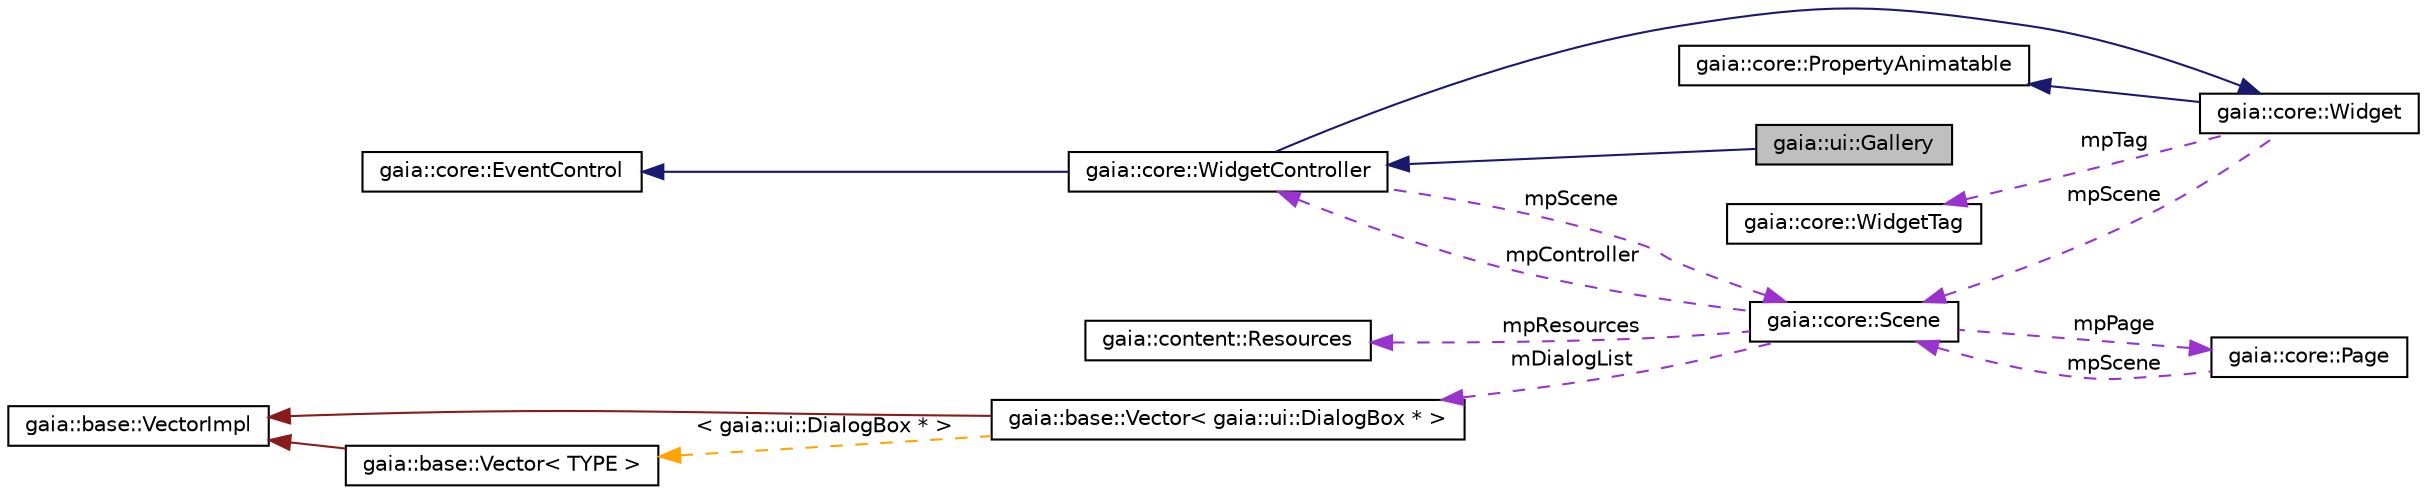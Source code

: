 digraph G
{
  edge [fontname="Helvetica",fontsize="10",labelfontname="Helvetica",labelfontsize="10"];
  node [fontname="Helvetica",fontsize="10",shape=record];
  rankdir=LR;
  Node1 [label="gaia::ui::Gallery",height=0.2,width=0.4,color="black", fillcolor="grey75", style="filled" fontcolor="black"];
  Node2 -> Node1 [dir=back,color="midnightblue",fontsize="10",style="solid",fontname="Helvetica"];
  Node2 [label="gaia::core::WidgetController",height=0.2,width=0.4,color="black", fillcolor="white", style="filled",URL="$db/d6c/classgaia_1_1core_1_1_widget_controller.html",tooltip="Define the default widget layout to put sets of layout in it."];
  Node3 -> Node2 [dir=back,color="midnightblue",fontsize="10",style="solid",fontname="Helvetica"];
  Node3 [label="gaia::core::Widget",height=0.2,width=0.4,color="black", fillcolor="white", style="filled",URL="$d8/dac/classgaia_1_1core_1_1_widget.html",tooltip="The Widget class is the base class of all user interface component."];
  Node4 -> Node3 [dir=back,color="midnightblue",fontsize="10",style="solid",fontname="Helvetica"];
  Node4 [label="gaia::core::PropertyAnimatable",height=0.2,width=0.4,color="black", fillcolor="white", style="filled",URL="$d0/db2/classgaia_1_1core_1_1_property_animatable.html",tooltip="Any animation object need to implement PropertyAnimatable because of setting value."];
  Node5 -> Node3 [dir=back,color="darkorchid3",fontsize="10",style="dashed",label="mpScene",fontname="Helvetica"];
  Node5 [label="gaia::core::Scene",height=0.2,width=0.4,color="black", fillcolor="white", style="filled",URL="$d5/dfb/classgaia_1_1core_1_1_scene.html",tooltip="A Scene is used to build a visual interface."];
  Node2 -> Node5 [dir=back,color="darkorchid3",fontsize="10",style="dashed",label="mpController",fontname="Helvetica"];
  Node6 -> Node5 [dir=back,color="darkorchid3",fontsize="10",style="dashed",label="mpResources",fontname="Helvetica"];
  Node6 [label="gaia::content::Resources",height=0.2,width=0.4,color="black", fillcolor="white", style="filled",URL="$de/dad/classgaia_1_1content_1_1_resources.html",tooltip="Class for accessing an application&#39;s resources."];
  Node7 -> Node5 [dir=back,color="darkorchid3",fontsize="10",style="dashed",label="mDialogList",fontname="Helvetica"];
  Node7 [label="gaia::base::Vector\< gaia::ui::DialogBox * \>",height=0.2,width=0.4,color="black", fillcolor="white", style="filled",URL="$df/d5d/classgaia_1_1base_1_1_vector.html"];
  Node8 -> Node7 [dir=back,color="firebrick4",fontsize="10",style="solid",fontname="Helvetica"];
  Node8 [label="gaia::base::VectorImpl",height=0.2,width=0.4,color="black", fillcolor="white", style="filled",URL="$d0/d21/classgaia_1_1base_1_1_vector_impl.html",tooltip="Implements vector data structure equipped with copy-on-write mechanism."];
  Node9 -> Node7 [dir=back,color="orange",fontsize="10",style="dashed",label="\< gaia::ui::DialogBox * \>",fontname="Helvetica"];
  Node9 [label="gaia::base::Vector\< TYPE \>",height=0.2,width=0.4,color="black", fillcolor="white", style="filled",URL="$df/d5d/classgaia_1_1base_1_1_vector.html",tooltip="This class implements the vector data structure."];
  Node8 -> Node9 [dir=back,color="firebrick4",fontsize="10",style="solid",fontname="Helvetica"];
  Node10 -> Node5 [dir=back,color="darkorchid3",fontsize="10",style="dashed",label="mpPage",fontname="Helvetica"];
  Node10 [label="gaia::core::Page",height=0.2,width=0.4,color="black", fillcolor="white", style="filled",URL="$db/d3f/classgaia_1_1core_1_1_page.html",tooltip="An page is a single, focused thing that the user can do."];
  Node5 -> Node10 [dir=back,color="darkorchid3",fontsize="10",style="dashed",label="mpScene",fontname="Helvetica"];
  Node11 -> Node3 [dir=back,color="darkorchid3",fontsize="10",style="dashed",label="mpTag",fontname="Helvetica"];
  Node11 [label="gaia::core::WidgetTag",height=0.2,width=0.4,color="black", fillcolor="white", style="filled",URL="$db/d88/classgaia_1_1core_1_1_widget_tag.html"];
  Node12 -> Node2 [dir=back,color="midnightblue",fontsize="10",style="solid",fontname="Helvetica"];
  Node12 [label="gaia::core::EventControl",height=0.2,width=0.4,color="black", fillcolor="white", style="filled",URL="$dd/de0/classgaia_1_1core_1_1_event_control.html",tooltip="EventControl is used to dispatch event and register listener."];
  Node5 -> Node2 [dir=back,color="darkorchid3",fontsize="10",style="dashed",label="mpScene",fontname="Helvetica"];
}
